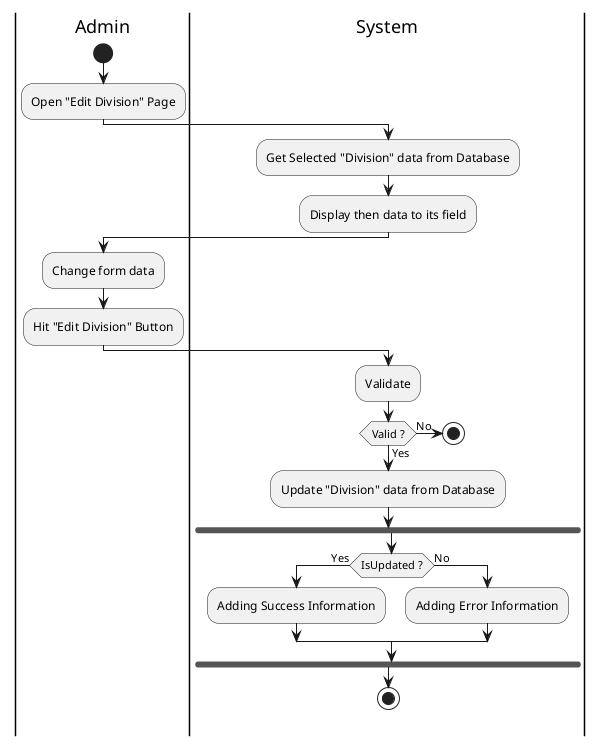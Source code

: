 @startuml UpdateDivision

skinparam ConditionEndStyle hline
skinparam Monochrome true
skinparam Shadowing false

|Admin|
start
:Open "Edit Division" Page;

|System|
:Get Selected "Division" data from Database;
:Display then data to its field;

|Admin|
:Change form data;
:Hit "Edit Division" Button;

|System|
:Validate;

if (Valid ?) then (Yes)
    :Update "Division" data from Database;
    fork
        if (IsUpdated ?) then (Yes)
            :Adding Success Information;
        else (No)
            :Adding Error Information;
        endif
    endfork
    stop
else (No)
    stop
endif
@enduml